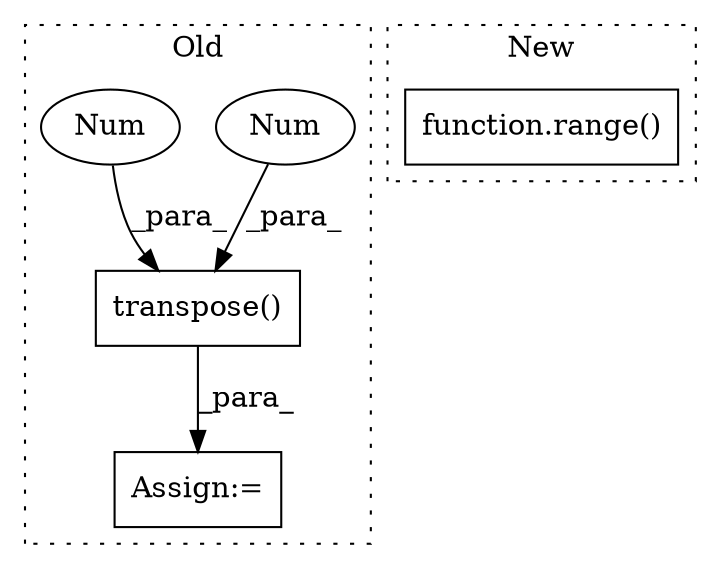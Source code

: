 digraph G {
subgraph cluster0 {
1 [label="transpose()" a="75" s="3867,3911" l="40,1" shape="box"];
3 [label="Num" a="76" s="3910" l="1" shape="ellipse"];
4 [label="Num" a="76" s="3907" l="1" shape="ellipse"];
5 [label="Assign:=" a="68" s="3943" l="3" shape="box"];
label = "Old";
style="dotted";
}
subgraph cluster1 {
2 [label="function.range()" a="75" s="4456,4483" l="6,1" shape="box"];
label = "New";
style="dotted";
}
1 -> 5 [label="_para_"];
3 -> 1 [label="_para_"];
4 -> 1 [label="_para_"];
}